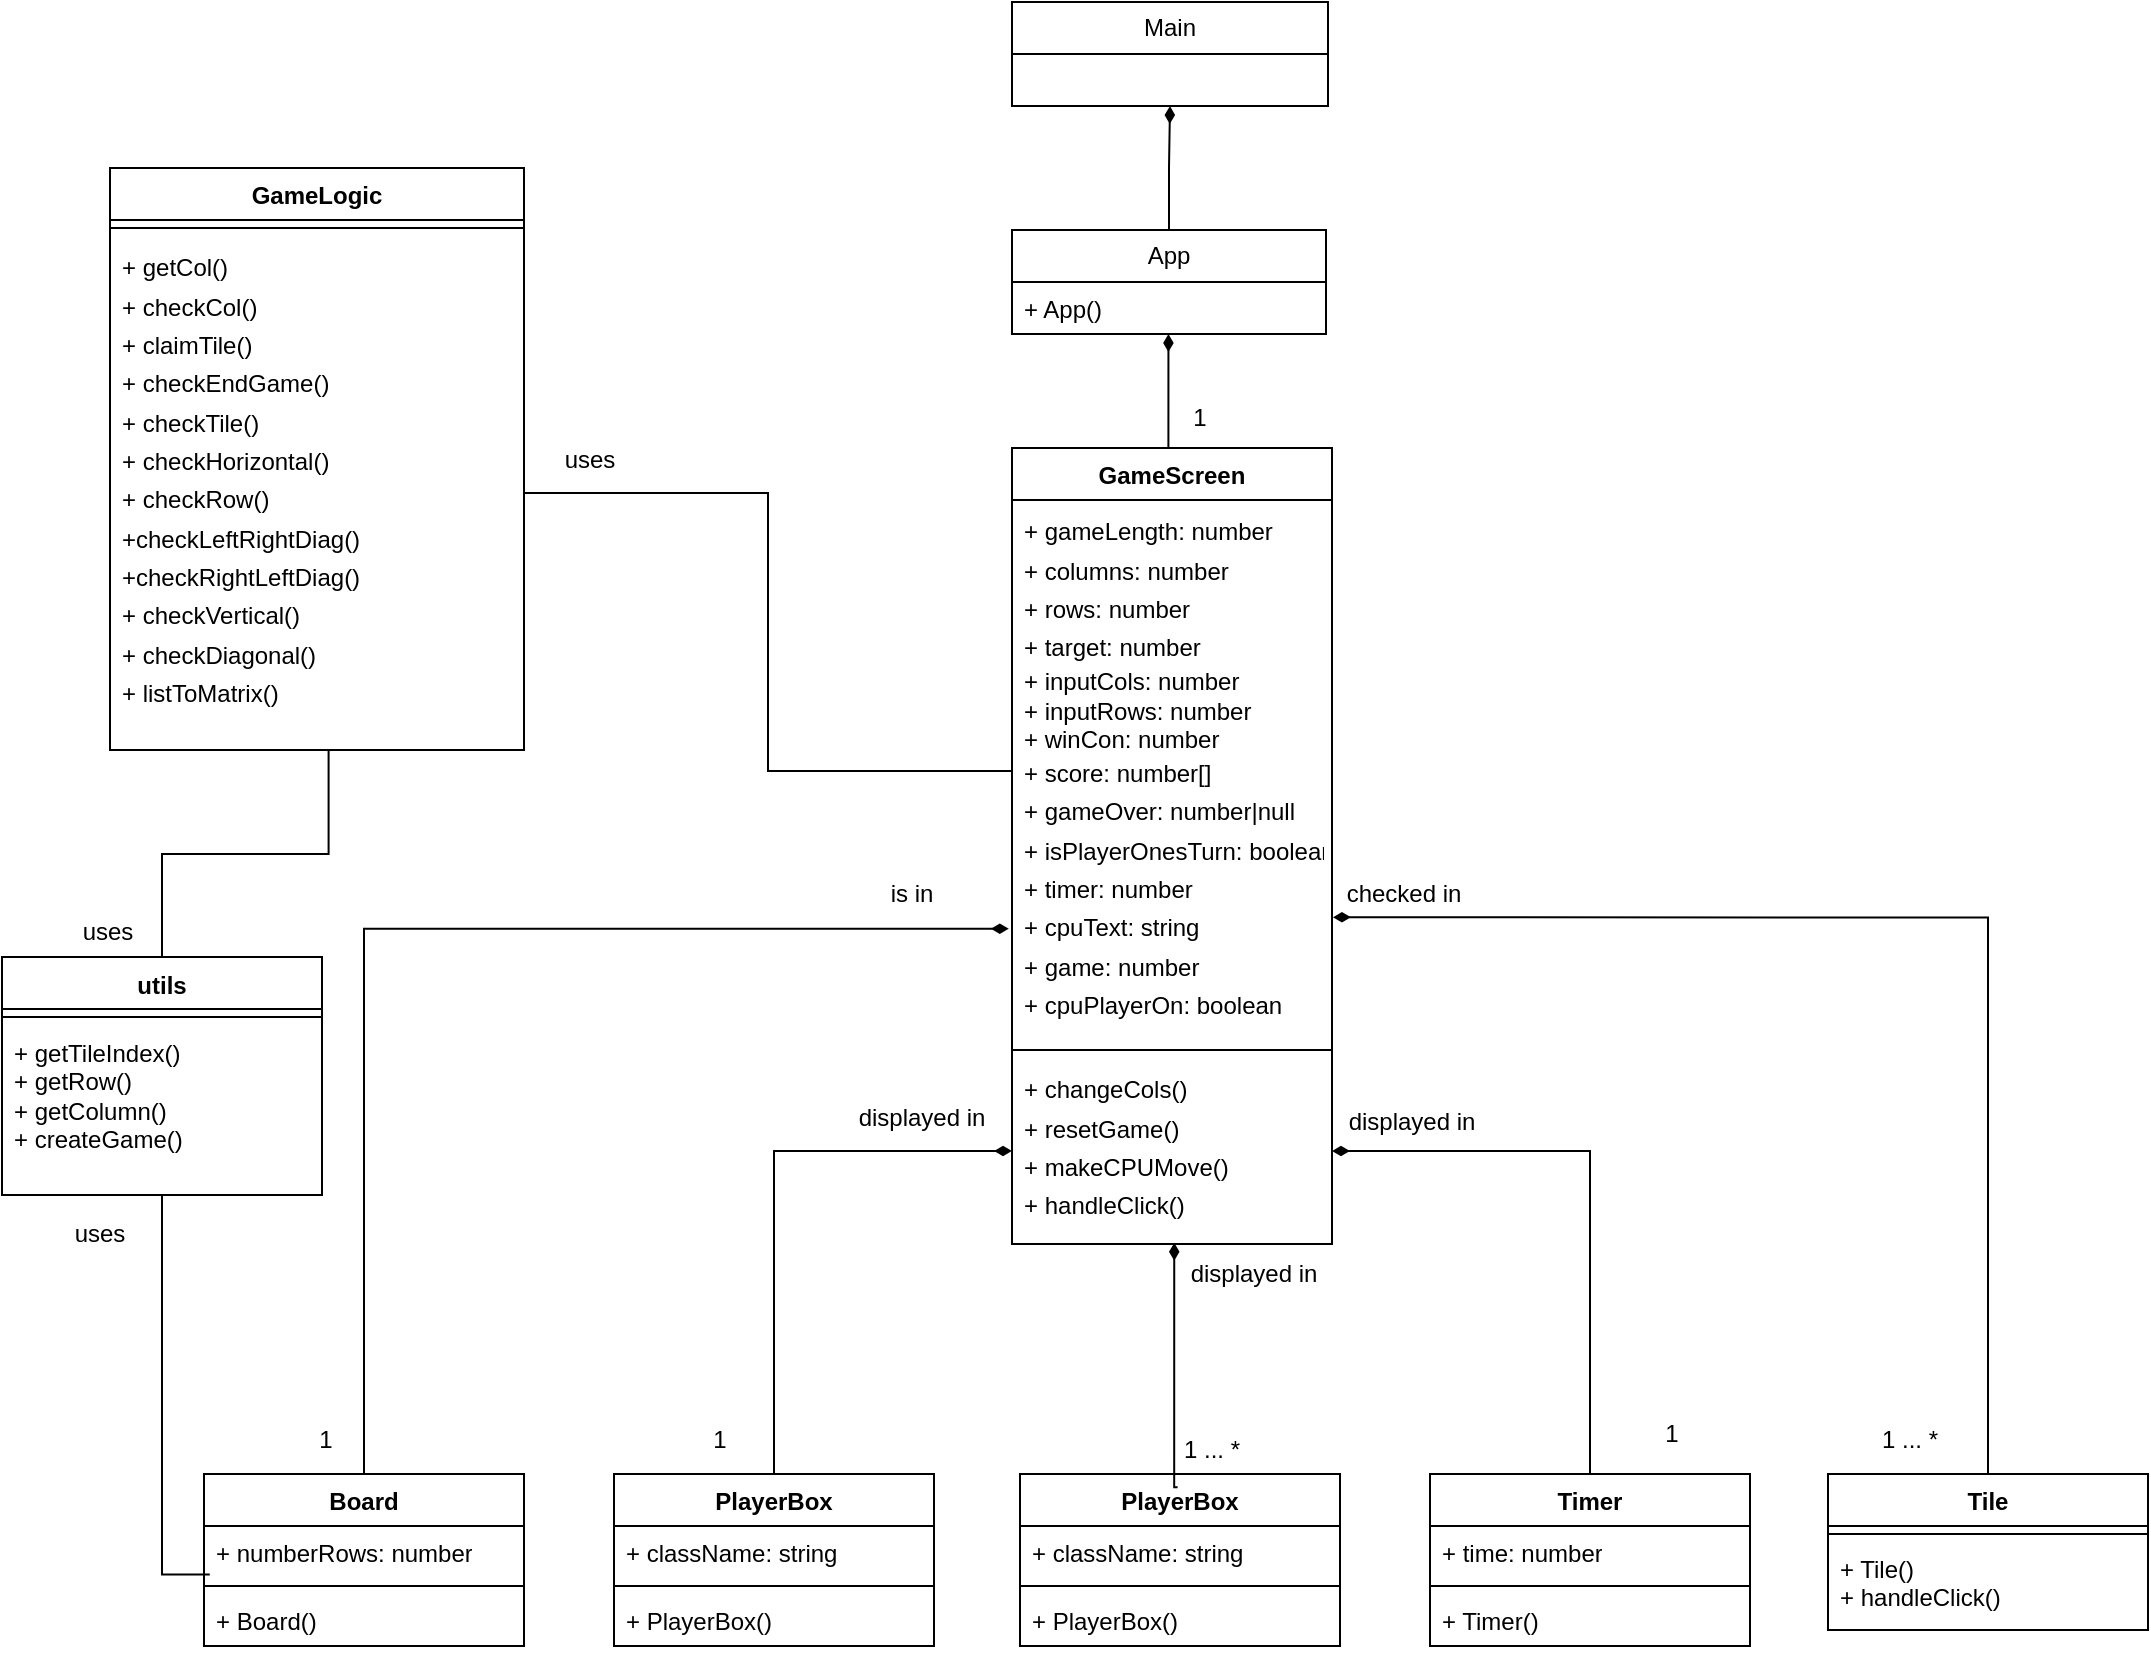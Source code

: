 <mxfile version="22.1.0" type="device">
  <diagram name="Page-1" id="fjkCmFMoLEZDDSqKWdVA">
    <mxGraphModel dx="931" dy="1126" grid="0" gridSize="10" guides="1" tooltips="1" connect="1" arrows="1" fold="1" page="1" pageScale="1" pageWidth="1100" pageHeight="1500" math="0" shadow="0">
      <root>
        <mxCell id="0" />
        <mxCell id="1" parent="0" />
        <mxCell id="620qPGKzAEeUMTRwe7B3-14" value="GameScreen" style="swimlane;fontStyle=1;align=center;verticalAlign=top;childLayout=stackLayout;horizontal=1;startSize=26;horizontalStack=0;resizeParent=1;resizeParentMax=0;resizeLast=0;collapsible=1;marginBottom=0;whiteSpace=wrap;html=1;" vertex="1" parent="1">
          <mxGeometry x="521" y="271" width="160" height="398" as="geometry">
            <mxRectangle x="158" y="344" width="98" height="26" as="alternateBounds" />
          </mxGeometry>
        </mxCell>
        <mxCell id="620qPGKzAEeUMTRwe7B3-15" value="&lt;table width=&quot;156&quot; cellspacing=&quot;0&quot; cellpadding=&quot;0&quot; border=&quot;0&quot;&gt;&lt;tbody&gt;&lt;tr style=&quot;height:14.5pt&quot; height=&quot;19&quot;&gt;&lt;td style=&quot;height:14.5pt;width:117pt&quot; width=&quot;156&quot; height=&quot;19&quot;&gt;+ gameLength: number&lt;/td&gt; &lt;/tr&gt; &lt;tr style=&quot;height:14.5pt&quot; height=&quot;19&quot;&gt;  &lt;td style=&quot;height:14.5pt&quot; height=&quot;19&quot;&gt;+ columns: number&lt;/td&gt; &lt;/tr&gt; &lt;tr style=&quot;height:14.5pt&quot; height=&quot;19&quot;&gt;  &lt;td style=&quot;height:14.5pt&quot; height=&quot;19&quot;&gt;+ rows: number&lt;/td&gt; &lt;/tr&gt; &lt;tr style=&quot;height:14.5pt&quot; height=&quot;19&quot;&gt;  &lt;td style=&quot;height:14.5pt&quot; height=&quot;19&quot;&gt;+ target: number&lt;/td&gt; &lt;/tr&gt; &lt;tr style=&quot;height:14.5pt&quot; height=&quot;19&quot;&gt;  &lt;td style=&quot;height:14.5pt&quot; height=&quot;19&quot;&gt;+ inputCols: number&lt;br&gt;+ inputRows: number&lt;br&gt;+ winCon: number&lt;br&gt;&lt;/td&gt; &lt;/tr&gt; &lt;tr style=&quot;height:14.5pt&quot; height=&quot;19&quot;&gt;  &lt;td style=&quot;height:14.5pt&quot; height=&quot;19&quot;&gt;+ score: number[]&lt;/td&gt; &lt;/tr&gt; &lt;tr style=&quot;height:14.5pt&quot; height=&quot;19&quot;&gt;  &lt;td style=&quot;height:14.5pt&quot; height=&quot;19&quot;&gt;+ gameOver: number|null&lt;/td&gt; &lt;/tr&gt; &lt;tr style=&quot;height:14.5pt&quot; height=&quot;19&quot;&gt;  &lt;td style=&quot;height:14.5pt&quot; height=&quot;19&quot;&gt;+ isPlayerOnesTurn: boolean&lt;/td&gt; &lt;/tr&gt; &lt;tr style=&quot;height:14.5pt&quot; height=&quot;19&quot;&gt;  &lt;td style=&quot;height:14.5pt&quot; height=&quot;19&quot;&gt;+ timer: number&lt;/td&gt; &lt;/tr&gt; &lt;tr style=&quot;height:14.5pt&quot; height=&quot;19&quot;&gt;  &lt;td style=&quot;height:14.5pt&quot; height=&quot;19&quot;&gt;+ cpuText: string&lt;/td&gt; &lt;/tr&gt; &lt;tr style=&quot;height:14.5pt&quot; height=&quot;19&quot;&gt;  &lt;td style=&quot;height:14.5pt&quot; height=&quot;19&quot;&gt;+ game: number&lt;/td&gt; &lt;/tr&gt; &lt;tr style=&quot;height:14.5pt&quot; height=&quot;19&quot;&gt;  &lt;td style=&quot;height:14.5pt&quot; height=&quot;19&quot;&gt;+ cpuPlayerOn: boolean&lt;/td&gt; &lt;/tr&gt;&lt;/tbody&gt;&lt;/table&gt;" style="text;strokeColor=none;fillColor=none;align=left;verticalAlign=top;spacingLeft=4;spacingRight=4;overflow=hidden;rotatable=0;points=[[0,0.5],[1,0.5]];portConstraint=eastwest;whiteSpace=wrap;html=1;" vertex="1" parent="620qPGKzAEeUMTRwe7B3-14">
          <mxGeometry y="26" width="160" height="271" as="geometry" />
        </mxCell>
        <mxCell id="620qPGKzAEeUMTRwe7B3-16" value="" style="line;strokeWidth=1;fillColor=none;align=left;verticalAlign=middle;spacingTop=-1;spacingLeft=3;spacingRight=3;rotatable=0;labelPosition=right;points=[];portConstraint=eastwest;strokeColor=inherit;" vertex="1" parent="620qPGKzAEeUMTRwe7B3-14">
          <mxGeometry y="297" width="160" height="8" as="geometry" />
        </mxCell>
        <mxCell id="620qPGKzAEeUMTRwe7B3-17" value="&lt;table width=&quot;156&quot; cellspacing=&quot;0&quot; cellpadding=&quot;0&quot; border=&quot;0&quot;&gt;&lt;tbody&gt;&lt;tr style=&quot;height:14.5pt&quot; height=&quot;19&quot;&gt;&lt;td style=&quot;height:14.5pt;width:117pt&quot; width=&quot;156&quot; height=&quot;19&quot;&gt;+ changeCols()&lt;/td&gt; &lt;/tr&gt; &lt;tr style=&quot;height:14.5pt&quot; height=&quot;19&quot;&gt;  &lt;td style=&quot;height:14.5pt&quot; height=&quot;19&quot;&gt;+ resetGame()&lt;/td&gt; &lt;/tr&gt; &lt;tr style=&quot;height:14.5pt&quot; height=&quot;19&quot;&gt;  &lt;td style=&quot;height:14.5pt&quot; height=&quot;19&quot;&gt;+ makeCPUMove()&lt;/td&gt; &lt;/tr&gt; &lt;tr style=&quot;height:14.5pt&quot; height=&quot;19&quot;&gt;  &lt;td style=&quot;height:14.5pt&quot; height=&quot;19&quot;&gt;+ handleClick()&lt;/td&gt; &lt;/tr&gt;&lt;/tbody&gt;&lt;/table&gt;" style="text;strokeColor=none;fillColor=none;align=left;verticalAlign=top;spacingLeft=4;spacingRight=4;overflow=hidden;rotatable=0;points=[[0,0.5],[1,0.5]];portConstraint=eastwest;whiteSpace=wrap;html=1;" vertex="1" parent="620qPGKzAEeUMTRwe7B3-14">
          <mxGeometry y="305" width="160" height="93" as="geometry" />
        </mxCell>
        <mxCell id="620qPGKzAEeUMTRwe7B3-19" value="Main" style="swimlane;fontStyle=0;childLayout=stackLayout;horizontal=1;startSize=26;fillColor=none;horizontalStack=0;resizeParent=1;resizeParentMax=0;resizeLast=0;collapsible=1;marginBottom=0;whiteSpace=wrap;html=1;" vertex="1" parent="1">
          <mxGeometry x="521" y="48" width="158" height="52" as="geometry" />
        </mxCell>
        <mxCell id="620qPGKzAEeUMTRwe7B3-85" style="edgeStyle=orthogonalEdgeStyle;rounded=0;orthogonalLoop=1;jettySize=auto;html=1;entryX=0.5;entryY=1;entryDx=0;entryDy=0;endArrow=diamondThin;endFill=1;" edge="1" parent="1" source="620qPGKzAEeUMTRwe7B3-23" target="620qPGKzAEeUMTRwe7B3-19">
          <mxGeometry relative="1" as="geometry" />
        </mxCell>
        <mxCell id="620qPGKzAEeUMTRwe7B3-23" value="App" style="swimlane;fontStyle=0;childLayout=stackLayout;horizontal=1;startSize=26;fillColor=none;horizontalStack=0;resizeParent=1;resizeParentMax=0;resizeLast=0;collapsible=1;marginBottom=0;whiteSpace=wrap;html=1;" vertex="1" parent="1">
          <mxGeometry x="521" y="162" width="157" height="52" as="geometry" />
        </mxCell>
        <mxCell id="620qPGKzAEeUMTRwe7B3-24" value="+ App()" style="text;strokeColor=none;fillColor=none;align=left;verticalAlign=top;spacingLeft=4;spacingRight=4;overflow=hidden;rotatable=0;points=[[0,0.5],[1,0.5]];portConstraint=eastwest;whiteSpace=wrap;html=1;" vertex="1" parent="620qPGKzAEeUMTRwe7B3-23">
          <mxGeometry y="26" width="157" height="26" as="geometry" />
        </mxCell>
        <mxCell id="620qPGKzAEeUMTRwe7B3-25" value="GameLogic" style="swimlane;fontStyle=1;align=center;verticalAlign=top;childLayout=stackLayout;horizontal=1;startSize=26;horizontalStack=0;resizeParent=1;resizeParentMax=0;resizeLast=0;collapsible=1;marginBottom=0;whiteSpace=wrap;html=1;" vertex="1" parent="1">
          <mxGeometry x="70" y="131" width="207" height="291" as="geometry" />
        </mxCell>
        <mxCell id="620qPGKzAEeUMTRwe7B3-27" value="" style="line;strokeWidth=1;fillColor=none;align=left;verticalAlign=middle;spacingTop=-1;spacingLeft=3;spacingRight=3;rotatable=0;labelPosition=right;points=[];portConstraint=eastwest;strokeColor=inherit;" vertex="1" parent="620qPGKzAEeUMTRwe7B3-25">
          <mxGeometry y="26" width="207" height="8" as="geometry" />
        </mxCell>
        <mxCell id="620qPGKzAEeUMTRwe7B3-28" value="&lt;table width=&quot;64&quot; cellspacing=&quot;0&quot; cellpadding=&quot;0&quot; border=&quot;0&quot;&gt;&lt;tbody&gt;&lt;tr style=&quot;height:14.5pt&quot; height=&quot;19&quot;&gt;&lt;td style=&quot;height:14.5pt;width:48pt&quot; width=&quot;64&quot; height=&quot;19&quot;&gt;+ getCol()&lt;/td&gt; &lt;/tr&gt; &lt;tr style=&quot;height:14.5pt&quot; height=&quot;19&quot;&gt;  &lt;td style=&quot;height:14.5pt&quot; height=&quot;19&quot;&gt;+ checkCol()&lt;/td&gt; &lt;/tr&gt; &lt;tr style=&quot;height:14.5pt&quot; height=&quot;19&quot;&gt;  &lt;td style=&quot;height:14.5pt&quot; height=&quot;19&quot;&gt;+ claimTile()&lt;/td&gt; &lt;/tr&gt; &lt;tr style=&quot;height:14.5pt&quot; height=&quot;19&quot;&gt;  &lt;td style=&quot;height:14.5pt&quot; height=&quot;19&quot;&gt;+ checkEndGame()&lt;/td&gt; &lt;/tr&gt; &lt;tr style=&quot;height:14.5pt&quot; height=&quot;19&quot;&gt;  &lt;td style=&quot;height:14.5pt&quot; height=&quot;19&quot;&gt;+ checkTile()&lt;/td&gt; &lt;/tr&gt; &lt;tr style=&quot;height:14.5pt&quot; height=&quot;19&quot;&gt;  &lt;td style=&quot;height:14.5pt&quot; height=&quot;19&quot;&gt;+ checkHorizontal()&lt;/td&gt; &lt;/tr&gt; &lt;tr style=&quot;height:14.5pt&quot; height=&quot;19&quot;&gt;  &lt;td style=&quot;height:14.5pt&quot; height=&quot;19&quot;&gt;+ checkRow()&lt;/td&gt; &lt;/tr&gt; &lt;tr style=&quot;height:14.5pt&quot; height=&quot;19&quot;&gt;  &lt;td style=&quot;height:14.5pt&quot; height=&quot;19&quot;&gt;+checkLeftRightDiag()&lt;/td&gt; &lt;/tr&gt; &lt;tr style=&quot;height:14.5pt&quot; height=&quot;19&quot;&gt;  &lt;td style=&quot;height:14.5pt&quot; height=&quot;19&quot;&gt;+checkRightLeftDiag()&lt;/td&gt; &lt;/tr&gt; &lt;tr style=&quot;height:14.5pt&quot; height=&quot;19&quot;&gt;  &lt;td style=&quot;height:14.5pt&quot; height=&quot;19&quot;&gt;+ checkVertical()&lt;/td&gt; &lt;/tr&gt; &lt;tr style=&quot;height:14.5pt&quot; height=&quot;19&quot;&gt;  &lt;td style=&quot;height:14.5pt&quot; height=&quot;19&quot;&gt;+ checkDiagonal()&lt;/td&gt; &lt;/tr&gt; &lt;tr style=&quot;height:14.5pt&quot; height=&quot;19&quot;&gt;  &lt;td style=&quot;height:14.5pt&quot; height=&quot;19&quot;&gt;+ listToMatrix()&lt;/td&gt; &lt;/tr&gt;&lt;/tbody&gt;&lt;/table&gt;" style="text;strokeColor=none;fillColor=none;align=left;verticalAlign=top;spacingLeft=4;spacingRight=4;overflow=hidden;rotatable=0;points=[[0,0.5],[1,0.5]];portConstraint=eastwest;whiteSpace=wrap;html=1;" vertex="1" parent="620qPGKzAEeUMTRwe7B3-25">
          <mxGeometry y="34" width="207" height="257" as="geometry" />
        </mxCell>
        <mxCell id="620qPGKzAEeUMTRwe7B3-29" value="Tile" style="swimlane;fontStyle=1;align=center;verticalAlign=top;childLayout=stackLayout;horizontal=1;startSize=26;horizontalStack=0;resizeParent=1;resizeParentMax=0;resizeLast=0;collapsible=1;marginBottom=0;whiteSpace=wrap;html=1;" vertex="1" parent="1">
          <mxGeometry x="929" y="784" width="160" height="78" as="geometry" />
        </mxCell>
        <mxCell id="620qPGKzAEeUMTRwe7B3-31" value="" style="line;strokeWidth=1;fillColor=none;align=left;verticalAlign=middle;spacingTop=-1;spacingLeft=3;spacingRight=3;rotatable=0;labelPosition=right;points=[];portConstraint=eastwest;strokeColor=inherit;" vertex="1" parent="620qPGKzAEeUMTRwe7B3-29">
          <mxGeometry y="26" width="160" height="8" as="geometry" />
        </mxCell>
        <mxCell id="620qPGKzAEeUMTRwe7B3-32" value="&lt;div&gt;+ Tile()&lt;/div&gt;&lt;div&gt;+ handleClick()&lt;/div&gt;" style="text;strokeColor=none;fillColor=none;align=left;verticalAlign=top;spacingLeft=4;spacingRight=4;overflow=hidden;rotatable=0;points=[[0,0.5],[1,0.5]];portConstraint=eastwest;whiteSpace=wrap;html=1;" vertex="1" parent="620qPGKzAEeUMTRwe7B3-29">
          <mxGeometry y="34" width="160" height="44" as="geometry" />
        </mxCell>
        <mxCell id="620qPGKzAEeUMTRwe7B3-33" value="utils" style="swimlane;fontStyle=1;align=center;verticalAlign=top;childLayout=stackLayout;horizontal=1;startSize=26;horizontalStack=0;resizeParent=1;resizeParentMax=0;resizeLast=0;collapsible=1;marginBottom=0;whiteSpace=wrap;html=1;" vertex="1" parent="1">
          <mxGeometry x="16" y="525.5" width="160" height="119" as="geometry" />
        </mxCell>
        <mxCell id="620qPGKzAEeUMTRwe7B3-34" value="" style="line;strokeWidth=1;fillColor=none;align=left;verticalAlign=middle;spacingTop=-1;spacingLeft=3;spacingRight=3;rotatable=0;labelPosition=right;points=[];portConstraint=eastwest;strokeColor=inherit;" vertex="1" parent="620qPGKzAEeUMTRwe7B3-33">
          <mxGeometry y="26" width="160" height="8" as="geometry" />
        </mxCell>
        <mxCell id="620qPGKzAEeUMTRwe7B3-35" value="&lt;div&gt;+ getTileIndex()&lt;/div&gt;&lt;div&gt;+ getRow()&lt;/div&gt;&lt;div&gt;+ getColumn()&lt;/div&gt;&lt;div&gt;+ createGame()&lt;br&gt;&lt;/div&gt;" style="text;strokeColor=none;fillColor=none;align=left;verticalAlign=top;spacingLeft=4;spacingRight=4;overflow=hidden;rotatable=0;points=[[0,0.5],[1,0.5]];portConstraint=eastwest;whiteSpace=wrap;html=1;" vertex="1" parent="620qPGKzAEeUMTRwe7B3-33">
          <mxGeometry y="34" width="160" height="85" as="geometry" />
        </mxCell>
        <mxCell id="620qPGKzAEeUMTRwe7B3-36" value="PlayerBox" style="swimlane;fontStyle=1;align=center;verticalAlign=top;childLayout=stackLayout;horizontal=1;startSize=26;horizontalStack=0;resizeParent=1;resizeParentMax=0;resizeLast=0;collapsible=1;marginBottom=0;whiteSpace=wrap;html=1;" vertex="1" parent="1">
          <mxGeometry x="525" y="784" width="160" height="86" as="geometry" />
        </mxCell>
        <mxCell id="620qPGKzAEeUMTRwe7B3-37" value="+ className: string" style="text;strokeColor=none;fillColor=none;align=left;verticalAlign=top;spacingLeft=4;spacingRight=4;overflow=hidden;rotatable=0;points=[[0,0.5],[1,0.5]];portConstraint=eastwest;whiteSpace=wrap;html=1;" vertex="1" parent="620qPGKzAEeUMTRwe7B3-36">
          <mxGeometry y="26" width="160" height="26" as="geometry" />
        </mxCell>
        <mxCell id="620qPGKzAEeUMTRwe7B3-38" value="" style="line;strokeWidth=1;fillColor=none;align=left;verticalAlign=middle;spacingTop=-1;spacingLeft=3;spacingRight=3;rotatable=0;labelPosition=right;points=[];portConstraint=eastwest;strokeColor=inherit;" vertex="1" parent="620qPGKzAEeUMTRwe7B3-36">
          <mxGeometry y="52" width="160" height="8" as="geometry" />
        </mxCell>
        <mxCell id="620qPGKzAEeUMTRwe7B3-66" value="+ PlayerBox()" style="text;strokeColor=none;fillColor=none;align=left;verticalAlign=top;spacingLeft=4;spacingRight=4;overflow=hidden;rotatable=0;points=[[0,0.5],[1,0.5]];portConstraint=eastwest;whiteSpace=wrap;html=1;" vertex="1" parent="620qPGKzAEeUMTRwe7B3-36">
          <mxGeometry y="60" width="160" height="26" as="geometry" />
        </mxCell>
        <mxCell id="620qPGKzAEeUMTRwe7B3-40" value="Board" style="swimlane;fontStyle=1;align=center;verticalAlign=top;childLayout=stackLayout;horizontal=1;startSize=26;horizontalStack=0;resizeParent=1;resizeParentMax=0;resizeLast=0;collapsible=1;marginBottom=0;whiteSpace=wrap;html=1;" vertex="1" parent="1">
          <mxGeometry x="117" y="784" width="160" height="86" as="geometry" />
        </mxCell>
        <mxCell id="620qPGKzAEeUMTRwe7B3-41" value="+ numberRows: number" style="text;strokeColor=none;fillColor=none;align=left;verticalAlign=top;spacingLeft=4;spacingRight=4;overflow=hidden;rotatable=0;points=[[0,0.5],[1,0.5]];portConstraint=eastwest;whiteSpace=wrap;html=1;" vertex="1" parent="620qPGKzAEeUMTRwe7B3-40">
          <mxGeometry y="26" width="160" height="26" as="geometry" />
        </mxCell>
        <mxCell id="620qPGKzAEeUMTRwe7B3-42" value="" style="line;strokeWidth=1;fillColor=none;align=left;verticalAlign=middle;spacingTop=-1;spacingLeft=3;spacingRight=3;rotatable=0;labelPosition=right;points=[];portConstraint=eastwest;strokeColor=inherit;" vertex="1" parent="620qPGKzAEeUMTRwe7B3-40">
          <mxGeometry y="52" width="160" height="8" as="geometry" />
        </mxCell>
        <mxCell id="620qPGKzAEeUMTRwe7B3-64" value="+ Board()" style="text;strokeColor=none;fillColor=none;align=left;verticalAlign=top;spacingLeft=4;spacingRight=4;overflow=hidden;rotatable=0;points=[[0,0.5],[1,0.5]];portConstraint=eastwest;whiteSpace=wrap;html=1;" vertex="1" parent="620qPGKzAEeUMTRwe7B3-40">
          <mxGeometry y="60" width="160" height="26" as="geometry" />
        </mxCell>
        <mxCell id="620qPGKzAEeUMTRwe7B3-90" style="edgeStyle=orthogonalEdgeStyle;rounded=0;orthogonalLoop=1;jettySize=auto;html=1;entryX=1;entryY=0.5;entryDx=0;entryDy=0;endArrow=diamondThin;endFill=1;" edge="1" parent="1" source="620qPGKzAEeUMTRwe7B3-43" target="620qPGKzAEeUMTRwe7B3-17">
          <mxGeometry relative="1" as="geometry" />
        </mxCell>
        <mxCell id="620qPGKzAEeUMTRwe7B3-43" value="Timer" style="swimlane;fontStyle=1;align=center;verticalAlign=top;childLayout=stackLayout;horizontal=1;startSize=26;horizontalStack=0;resizeParent=1;resizeParentMax=0;resizeLast=0;collapsible=1;marginBottom=0;whiteSpace=wrap;html=1;" vertex="1" parent="1">
          <mxGeometry x="730" y="784" width="160" height="86" as="geometry" />
        </mxCell>
        <mxCell id="620qPGKzAEeUMTRwe7B3-44" value="+ time: number" style="text;strokeColor=none;fillColor=none;align=left;verticalAlign=top;spacingLeft=4;spacingRight=4;overflow=hidden;rotatable=0;points=[[0,0.5],[1,0.5]];portConstraint=eastwest;whiteSpace=wrap;html=1;" vertex="1" parent="620qPGKzAEeUMTRwe7B3-43">
          <mxGeometry y="26" width="160" height="26" as="geometry" />
        </mxCell>
        <mxCell id="620qPGKzAEeUMTRwe7B3-45" value="" style="line;strokeWidth=1;fillColor=none;align=left;verticalAlign=middle;spacingTop=-1;spacingLeft=3;spacingRight=3;rotatable=0;labelPosition=right;points=[];portConstraint=eastwest;strokeColor=inherit;" vertex="1" parent="620qPGKzAEeUMTRwe7B3-43">
          <mxGeometry y="52" width="160" height="8" as="geometry" />
        </mxCell>
        <mxCell id="620qPGKzAEeUMTRwe7B3-67" value="+ Timer()" style="text;strokeColor=none;fillColor=none;align=left;verticalAlign=top;spacingLeft=4;spacingRight=4;overflow=hidden;rotatable=0;points=[[0,0.5],[1,0.5]];portConstraint=eastwest;whiteSpace=wrap;html=1;" vertex="1" parent="620qPGKzAEeUMTRwe7B3-43">
          <mxGeometry y="60" width="160" height="26" as="geometry" />
        </mxCell>
        <mxCell id="620qPGKzAEeUMTRwe7B3-88" style="edgeStyle=orthogonalEdgeStyle;rounded=0;orthogonalLoop=1;jettySize=auto;html=1;entryX=0;entryY=0.5;entryDx=0;entryDy=0;endArrow=diamondThin;endFill=1;" edge="1" parent="1" source="620qPGKzAEeUMTRwe7B3-46" target="620qPGKzAEeUMTRwe7B3-17">
          <mxGeometry relative="1" as="geometry" />
        </mxCell>
        <mxCell id="620qPGKzAEeUMTRwe7B3-46" value="PlayerBox" style="swimlane;fontStyle=1;align=center;verticalAlign=top;childLayout=stackLayout;horizontal=1;startSize=26;horizontalStack=0;resizeParent=1;resizeParentMax=0;resizeLast=0;collapsible=1;marginBottom=0;whiteSpace=wrap;html=1;" vertex="1" parent="1">
          <mxGeometry x="322" y="784" width="160" height="86" as="geometry" />
        </mxCell>
        <mxCell id="620qPGKzAEeUMTRwe7B3-47" value="+ className: string" style="text;strokeColor=none;fillColor=none;align=left;verticalAlign=top;spacingLeft=4;spacingRight=4;overflow=hidden;rotatable=0;points=[[0,0.5],[1,0.5]];portConstraint=eastwest;whiteSpace=wrap;html=1;" vertex="1" parent="620qPGKzAEeUMTRwe7B3-46">
          <mxGeometry y="26" width="160" height="26" as="geometry" />
        </mxCell>
        <mxCell id="620qPGKzAEeUMTRwe7B3-48" value="" style="line;strokeWidth=1;fillColor=none;align=left;verticalAlign=middle;spacingTop=-1;spacingLeft=3;spacingRight=3;rotatable=0;labelPosition=right;points=[];portConstraint=eastwest;strokeColor=inherit;" vertex="1" parent="620qPGKzAEeUMTRwe7B3-46">
          <mxGeometry y="52" width="160" height="8" as="geometry" />
        </mxCell>
        <mxCell id="620qPGKzAEeUMTRwe7B3-65" value="+ PlayerBox()" style="text;strokeColor=none;fillColor=none;align=left;verticalAlign=top;spacingLeft=4;spacingRight=4;overflow=hidden;rotatable=0;points=[[0,0.5],[1,0.5]];portConstraint=eastwest;whiteSpace=wrap;html=1;" vertex="1" parent="620qPGKzAEeUMTRwe7B3-46">
          <mxGeometry y="60" width="160" height="26" as="geometry" />
        </mxCell>
        <mxCell id="620qPGKzAEeUMTRwe7B3-86" style="edgeStyle=orthogonalEdgeStyle;rounded=0;orthogonalLoop=1;jettySize=auto;html=1;entryX=0.5;entryY=1;entryDx=0;entryDy=0;endArrow=diamondThin;endFill=1;exitX=0.5;exitY=0;exitDx=0;exitDy=0;" edge="1" parent="1" source="620qPGKzAEeUMTRwe7B3-14">
          <mxGeometry relative="1" as="geometry">
            <mxPoint x="599" y="269" as="sourcePoint" />
            <mxPoint x="599.22" y="214" as="targetPoint" />
            <Array as="points">
              <mxPoint x="599" y="271" />
            </Array>
          </mxGeometry>
        </mxCell>
        <mxCell id="620qPGKzAEeUMTRwe7B3-87" style="edgeStyle=orthogonalEdgeStyle;rounded=0;orthogonalLoop=1;jettySize=auto;html=1;entryX=-0.01;entryY=0.791;entryDx=0;entryDy=0;entryPerimeter=0;endArrow=diamondThin;endFill=1;" edge="1" parent="1" source="620qPGKzAEeUMTRwe7B3-40" target="620qPGKzAEeUMTRwe7B3-15">
          <mxGeometry relative="1" as="geometry" />
        </mxCell>
        <mxCell id="620qPGKzAEeUMTRwe7B3-89" style="edgeStyle=orthogonalEdgeStyle;rounded=0;orthogonalLoop=1;jettySize=auto;html=1;entryX=0.507;entryY=0.994;entryDx=0;entryDy=0;entryPerimeter=0;endArrow=diamondThin;endFill=1;" edge="1" parent="1" target="620qPGKzAEeUMTRwe7B3-17">
          <mxGeometry relative="1" as="geometry">
            <mxPoint x="603.8" y="790.59" as="sourcePoint" />
            <mxPoint x="598.2" y="654.009" as="targetPoint" />
            <Array as="points">
              <mxPoint x="602" y="791" />
            </Array>
          </mxGeometry>
        </mxCell>
        <mxCell id="620qPGKzAEeUMTRwe7B3-92" style="edgeStyle=orthogonalEdgeStyle;rounded=0;orthogonalLoop=1;jettySize=auto;html=1;entryX=1.003;entryY=0.77;entryDx=0;entryDy=0;entryPerimeter=0;endArrow=diamondThin;endFill=1;" edge="1" parent="1" source="620qPGKzAEeUMTRwe7B3-29" target="620qPGKzAEeUMTRwe7B3-15">
          <mxGeometry relative="1" as="geometry" />
        </mxCell>
        <mxCell id="620qPGKzAEeUMTRwe7B3-93" style="edgeStyle=orthogonalEdgeStyle;rounded=0;orthogonalLoop=1;jettySize=auto;html=1;entryX=1;entryY=0.5;entryDx=0;entryDy=0;endArrow=none;endFill=0;" edge="1" parent="1" source="620qPGKzAEeUMTRwe7B3-15" target="620qPGKzAEeUMTRwe7B3-28">
          <mxGeometry relative="1" as="geometry" />
        </mxCell>
        <mxCell id="620qPGKzAEeUMTRwe7B3-94" value="1" style="text;html=1;strokeColor=none;fillColor=none;align=center;verticalAlign=middle;whiteSpace=wrap;rounded=0;" vertex="1" parent="1">
          <mxGeometry x="585" y="241" width="60" height="30" as="geometry" />
        </mxCell>
        <mxCell id="620qPGKzAEeUMTRwe7B3-95" value="uses" style="text;html=1;strokeColor=none;fillColor=none;align=center;verticalAlign=middle;whiteSpace=wrap;rounded=0;" vertex="1" parent="1">
          <mxGeometry x="280" y="261.5" width="60" height="30" as="geometry" />
        </mxCell>
        <mxCell id="620qPGKzAEeUMTRwe7B3-96" value="checked in" style="text;html=1;strokeColor=none;fillColor=none;align=center;verticalAlign=middle;whiteSpace=wrap;rounded=0;" vertex="1" parent="1">
          <mxGeometry x="681" y="479" width="72" height="30" as="geometry" />
        </mxCell>
        <mxCell id="620qPGKzAEeUMTRwe7B3-97" value="1" style="text;html=1;strokeColor=none;fillColor=none;align=center;verticalAlign=middle;whiteSpace=wrap;rounded=0;" vertex="1" parent="1">
          <mxGeometry x="815" y="749" width="72" height="30" as="geometry" />
        </mxCell>
        <mxCell id="620qPGKzAEeUMTRwe7B3-98" value="&lt;div&gt;1 ... *&lt;/div&gt;" style="text;html=1;strokeColor=none;fillColor=none;align=center;verticalAlign=middle;whiteSpace=wrap;rounded=0;" vertex="1" parent="1">
          <mxGeometry x="934" y="752" width="72" height="30" as="geometry" />
        </mxCell>
        <mxCell id="620qPGKzAEeUMTRwe7B3-100" value="displayed in" style="text;html=1;strokeColor=none;fillColor=none;align=center;verticalAlign=middle;whiteSpace=wrap;rounded=0;" vertex="1" parent="1">
          <mxGeometry x="685" y="593" width="72" height="30" as="geometry" />
        </mxCell>
        <mxCell id="620qPGKzAEeUMTRwe7B3-101" value="displayed in" style="text;html=1;strokeColor=none;fillColor=none;align=center;verticalAlign=middle;whiteSpace=wrap;rounded=0;" vertex="1" parent="1">
          <mxGeometry x="606" y="669" width="72" height="30" as="geometry" />
        </mxCell>
        <mxCell id="620qPGKzAEeUMTRwe7B3-102" value="displayed in" style="text;html=1;strokeColor=none;fillColor=none;align=center;verticalAlign=middle;whiteSpace=wrap;rounded=0;" vertex="1" parent="1">
          <mxGeometry x="440" y="591" width="72" height="30" as="geometry" />
        </mxCell>
        <mxCell id="620qPGKzAEeUMTRwe7B3-103" value="1" style="text;html=1;strokeColor=none;fillColor=none;align=center;verticalAlign=middle;whiteSpace=wrap;rounded=0;" vertex="1" parent="1">
          <mxGeometry x="345" y="752" width="60" height="30" as="geometry" />
        </mxCell>
        <mxCell id="620qPGKzAEeUMTRwe7B3-104" value="1 ... *" style="text;html=1;strokeColor=none;fillColor=none;align=center;verticalAlign=middle;whiteSpace=wrap;rounded=0;" vertex="1" parent="1">
          <mxGeometry x="591" y="757" width="60" height="30" as="geometry" />
        </mxCell>
        <mxCell id="620qPGKzAEeUMTRwe7B3-105" value="is in" style="text;html=1;strokeColor=none;fillColor=none;align=center;verticalAlign=middle;whiteSpace=wrap;rounded=0;" vertex="1" parent="1">
          <mxGeometry x="435" y="479" width="72" height="30" as="geometry" />
        </mxCell>
        <mxCell id="620qPGKzAEeUMTRwe7B3-106" value="1" style="text;html=1;strokeColor=none;fillColor=none;align=center;verticalAlign=middle;whiteSpace=wrap;rounded=0;" vertex="1" parent="1">
          <mxGeometry x="163" y="752" width="30" height="30" as="geometry" />
        </mxCell>
        <mxCell id="620qPGKzAEeUMTRwe7B3-107" style="edgeStyle=orthogonalEdgeStyle;rounded=0;orthogonalLoop=1;jettySize=auto;html=1;entryX=0.528;entryY=1.002;entryDx=0;entryDy=0;entryPerimeter=0;endArrow=none;endFill=0;" edge="1" parent="1" source="620qPGKzAEeUMTRwe7B3-33" target="620qPGKzAEeUMTRwe7B3-28">
          <mxGeometry relative="1" as="geometry">
            <Array as="points">
              <mxPoint x="96" y="474" />
              <mxPoint x="179" y="474" />
            </Array>
          </mxGeometry>
        </mxCell>
        <mxCell id="620qPGKzAEeUMTRwe7B3-108" style="edgeStyle=orthogonalEdgeStyle;rounded=0;orthogonalLoop=1;jettySize=auto;html=1;entryX=0.018;entryY=0.935;entryDx=0;entryDy=0;entryPerimeter=0;endArrow=none;endFill=0;" edge="1" parent="1" source="620qPGKzAEeUMTRwe7B3-33" target="620qPGKzAEeUMTRwe7B3-41">
          <mxGeometry relative="1" as="geometry" />
        </mxCell>
        <mxCell id="620qPGKzAEeUMTRwe7B3-109" value="uses" style="text;html=1;strokeColor=none;fillColor=none;align=center;verticalAlign=middle;whiteSpace=wrap;rounded=0;" vertex="1" parent="1">
          <mxGeometry x="39" y="498" width="60" height="30" as="geometry" />
        </mxCell>
        <mxCell id="620qPGKzAEeUMTRwe7B3-110" value="uses" style="text;html=1;strokeColor=none;fillColor=none;align=center;verticalAlign=middle;whiteSpace=wrap;rounded=0;" vertex="1" parent="1">
          <mxGeometry x="35" y="649" width="60" height="30" as="geometry" />
        </mxCell>
      </root>
    </mxGraphModel>
  </diagram>
</mxfile>
